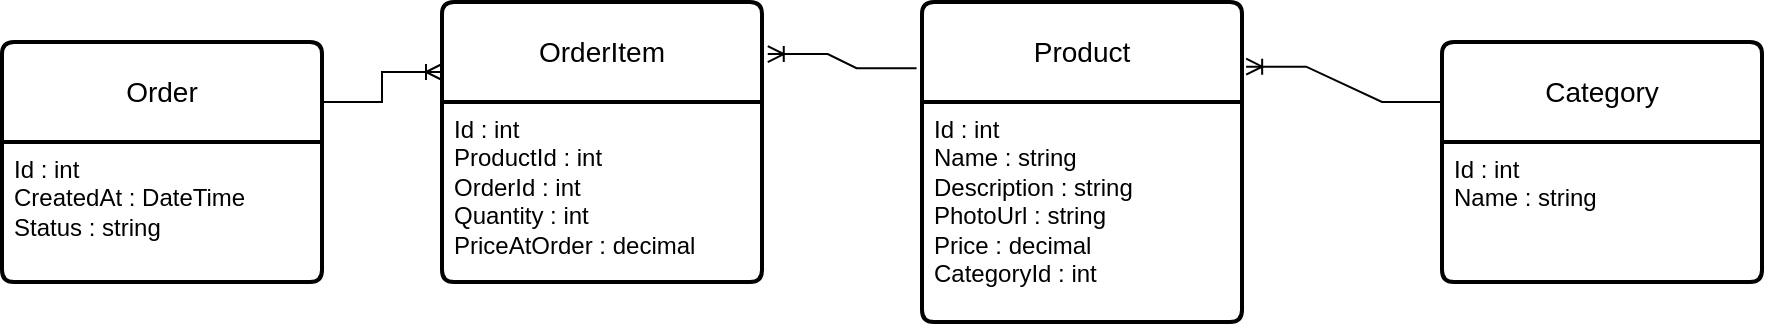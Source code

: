 <mxfile version="28.2.7">
  <diagram name="Page-1" id="WhrAueXAJZyNlvHkHH8V">
    <mxGraphModel dx="1042" dy="623" grid="1" gridSize="10" guides="1" tooltips="1" connect="1" arrows="1" fold="1" page="1" pageScale="1" pageWidth="827" pageHeight="1169" math="0" shadow="0">
      <root>
        <mxCell id="0" />
        <mxCell id="1" parent="0" />
        <mxCell id="-eMRNtQag3YVzPdUdh2v-27" value="Category" style="swimlane;childLayout=stackLayout;horizontal=1;startSize=50;horizontalStack=0;rounded=1;fontSize=14;fontStyle=0;strokeWidth=2;resizeParent=0;resizeLast=1;shadow=0;dashed=0;align=center;arcSize=4;whiteSpace=wrap;html=1;" vertex="1" parent="1">
          <mxGeometry x="760" y="80" width="160" height="120" as="geometry" />
        </mxCell>
        <mxCell id="-eMRNtQag3YVzPdUdh2v-28" value="&lt;div&gt;Id : int&lt;/div&gt;&lt;div&gt;Name : string&lt;/div&gt;" style="align=left;strokeColor=none;fillColor=none;spacingLeft=4;spacingRight=4;fontSize=12;verticalAlign=top;resizable=0;rotatable=0;part=1;html=1;whiteSpace=wrap;" vertex="1" parent="-eMRNtQag3YVzPdUdh2v-27">
          <mxGeometry y="50" width="160" height="70" as="geometry" />
        </mxCell>
        <mxCell id="-eMRNtQag3YVzPdUdh2v-29" value="Product" style="swimlane;childLayout=stackLayout;horizontal=1;startSize=50;horizontalStack=0;rounded=1;fontSize=14;fontStyle=0;strokeWidth=2;resizeParent=0;resizeLast=1;shadow=0;dashed=0;align=center;arcSize=4;whiteSpace=wrap;html=1;" vertex="1" parent="1">
          <mxGeometry x="500" y="60" width="160" height="160" as="geometry" />
        </mxCell>
        <mxCell id="-eMRNtQag3YVzPdUdh2v-30" value="&lt;div&gt;Id : int&lt;/div&gt;&lt;div&gt;Name : string&lt;/div&gt;&lt;div&gt;Description : string&lt;/div&gt;&lt;div&gt;PhotoUrl : string&lt;/div&gt;&lt;div&gt;Price : decimal&lt;/div&gt;&lt;div&gt;CategoryId : int&lt;/div&gt;" style="align=left;strokeColor=none;fillColor=none;spacingLeft=4;spacingRight=4;fontSize=12;verticalAlign=top;resizable=0;rotatable=0;part=1;html=1;whiteSpace=wrap;" vertex="1" parent="-eMRNtQag3YVzPdUdh2v-29">
          <mxGeometry y="50" width="160" height="110" as="geometry" />
        </mxCell>
        <mxCell id="-eMRNtQag3YVzPdUdh2v-31" value="Order" style="swimlane;childLayout=stackLayout;horizontal=1;startSize=50;horizontalStack=0;rounded=1;fontSize=14;fontStyle=0;strokeWidth=2;resizeParent=0;resizeLast=1;shadow=0;dashed=0;align=center;arcSize=4;whiteSpace=wrap;html=1;" vertex="1" parent="1">
          <mxGeometry x="40" y="80" width="160" height="120" as="geometry" />
        </mxCell>
        <mxCell id="-eMRNtQag3YVzPdUdh2v-32" value="&lt;div&gt;Id : int&lt;/div&gt;&lt;div&gt;CreatedAt : DateTime&lt;/div&gt;&lt;div&gt;Status : string&lt;/div&gt;" style="align=left;strokeColor=none;fillColor=none;spacingLeft=4;spacingRight=4;fontSize=12;verticalAlign=top;resizable=0;rotatable=0;part=1;html=1;whiteSpace=wrap;" vertex="1" parent="-eMRNtQag3YVzPdUdh2v-31">
          <mxGeometry y="50" width="160" height="70" as="geometry" />
        </mxCell>
        <mxCell id="-eMRNtQag3YVzPdUdh2v-33" value="OrderItem" style="swimlane;childLayout=stackLayout;horizontal=1;startSize=50;horizontalStack=0;rounded=1;fontSize=14;fontStyle=0;strokeWidth=2;resizeParent=0;resizeLast=1;shadow=0;dashed=0;align=center;arcSize=4;whiteSpace=wrap;html=1;" vertex="1" parent="1">
          <mxGeometry x="260" y="60" width="160" height="140" as="geometry" />
        </mxCell>
        <mxCell id="-eMRNtQag3YVzPdUdh2v-34" value="&lt;div&gt;Id : int&lt;/div&gt;&lt;div&gt;ProductId : int&lt;/div&gt;&lt;div&gt;OrderId : int&lt;/div&gt;&lt;div&gt;Quantity : int&lt;/div&gt;&lt;div&gt;PriceAtOrder : decimal&lt;/div&gt;" style="align=left;strokeColor=none;fillColor=none;spacingLeft=4;spacingRight=4;fontSize=12;verticalAlign=top;resizable=0;rotatable=0;part=1;html=1;whiteSpace=wrap;" vertex="1" parent="-eMRNtQag3YVzPdUdh2v-33">
          <mxGeometry y="50" width="160" height="90" as="geometry" />
        </mxCell>
        <mxCell id="-eMRNtQag3YVzPdUdh2v-41" value="" style="edgeStyle=entityRelationEdgeStyle;fontSize=12;html=1;endArrow=ERoneToMany;rounded=0;entryX=1.013;entryY=0.202;entryDx=0;entryDy=0;entryPerimeter=0;exitX=0;exitY=0.25;exitDx=0;exitDy=0;" edge="1" parent="1" source="-eMRNtQag3YVzPdUdh2v-27" target="-eMRNtQag3YVzPdUdh2v-29">
          <mxGeometry width="100" height="100" relative="1" as="geometry">
            <mxPoint x="380" y="300" as="sourcePoint" />
            <mxPoint x="470" y="230" as="targetPoint" />
            <Array as="points">
              <mxPoint x="480" y="270" />
              <mxPoint x="470" y="340" />
            </Array>
          </mxGeometry>
        </mxCell>
        <mxCell id="-eMRNtQag3YVzPdUdh2v-42" value="" style="edgeStyle=entityRelationEdgeStyle;fontSize=12;html=1;endArrow=ERoneToMany;rounded=0;exitX=-0.017;exitY=0.207;exitDx=0;exitDy=0;exitPerimeter=0;entryX=1.018;entryY=0.186;entryDx=0;entryDy=0;entryPerimeter=0;" edge="1" parent="1" source="-eMRNtQag3YVzPdUdh2v-29" target="-eMRNtQag3YVzPdUdh2v-33">
          <mxGeometry width="100" height="100" relative="1" as="geometry">
            <mxPoint x="360" y="190" as="sourcePoint" />
            <mxPoint x="460" y="170" as="targetPoint" />
          </mxGeometry>
        </mxCell>
        <mxCell id="-eMRNtQag3YVzPdUdh2v-43" value="" style="edgeStyle=entityRelationEdgeStyle;fontSize=12;html=1;endArrow=ERoneToMany;rounded=0;entryX=0;entryY=0.25;entryDx=0;entryDy=0;exitX=1;exitY=0.25;exitDx=0;exitDy=0;" edge="1" parent="1" source="-eMRNtQag3YVzPdUdh2v-31" target="-eMRNtQag3YVzPdUdh2v-33">
          <mxGeometry width="100" height="100" relative="1" as="geometry">
            <mxPoint x="310" y="290" as="sourcePoint" />
            <mxPoint x="420" y="320" as="targetPoint" />
          </mxGeometry>
        </mxCell>
      </root>
    </mxGraphModel>
  </diagram>
</mxfile>
